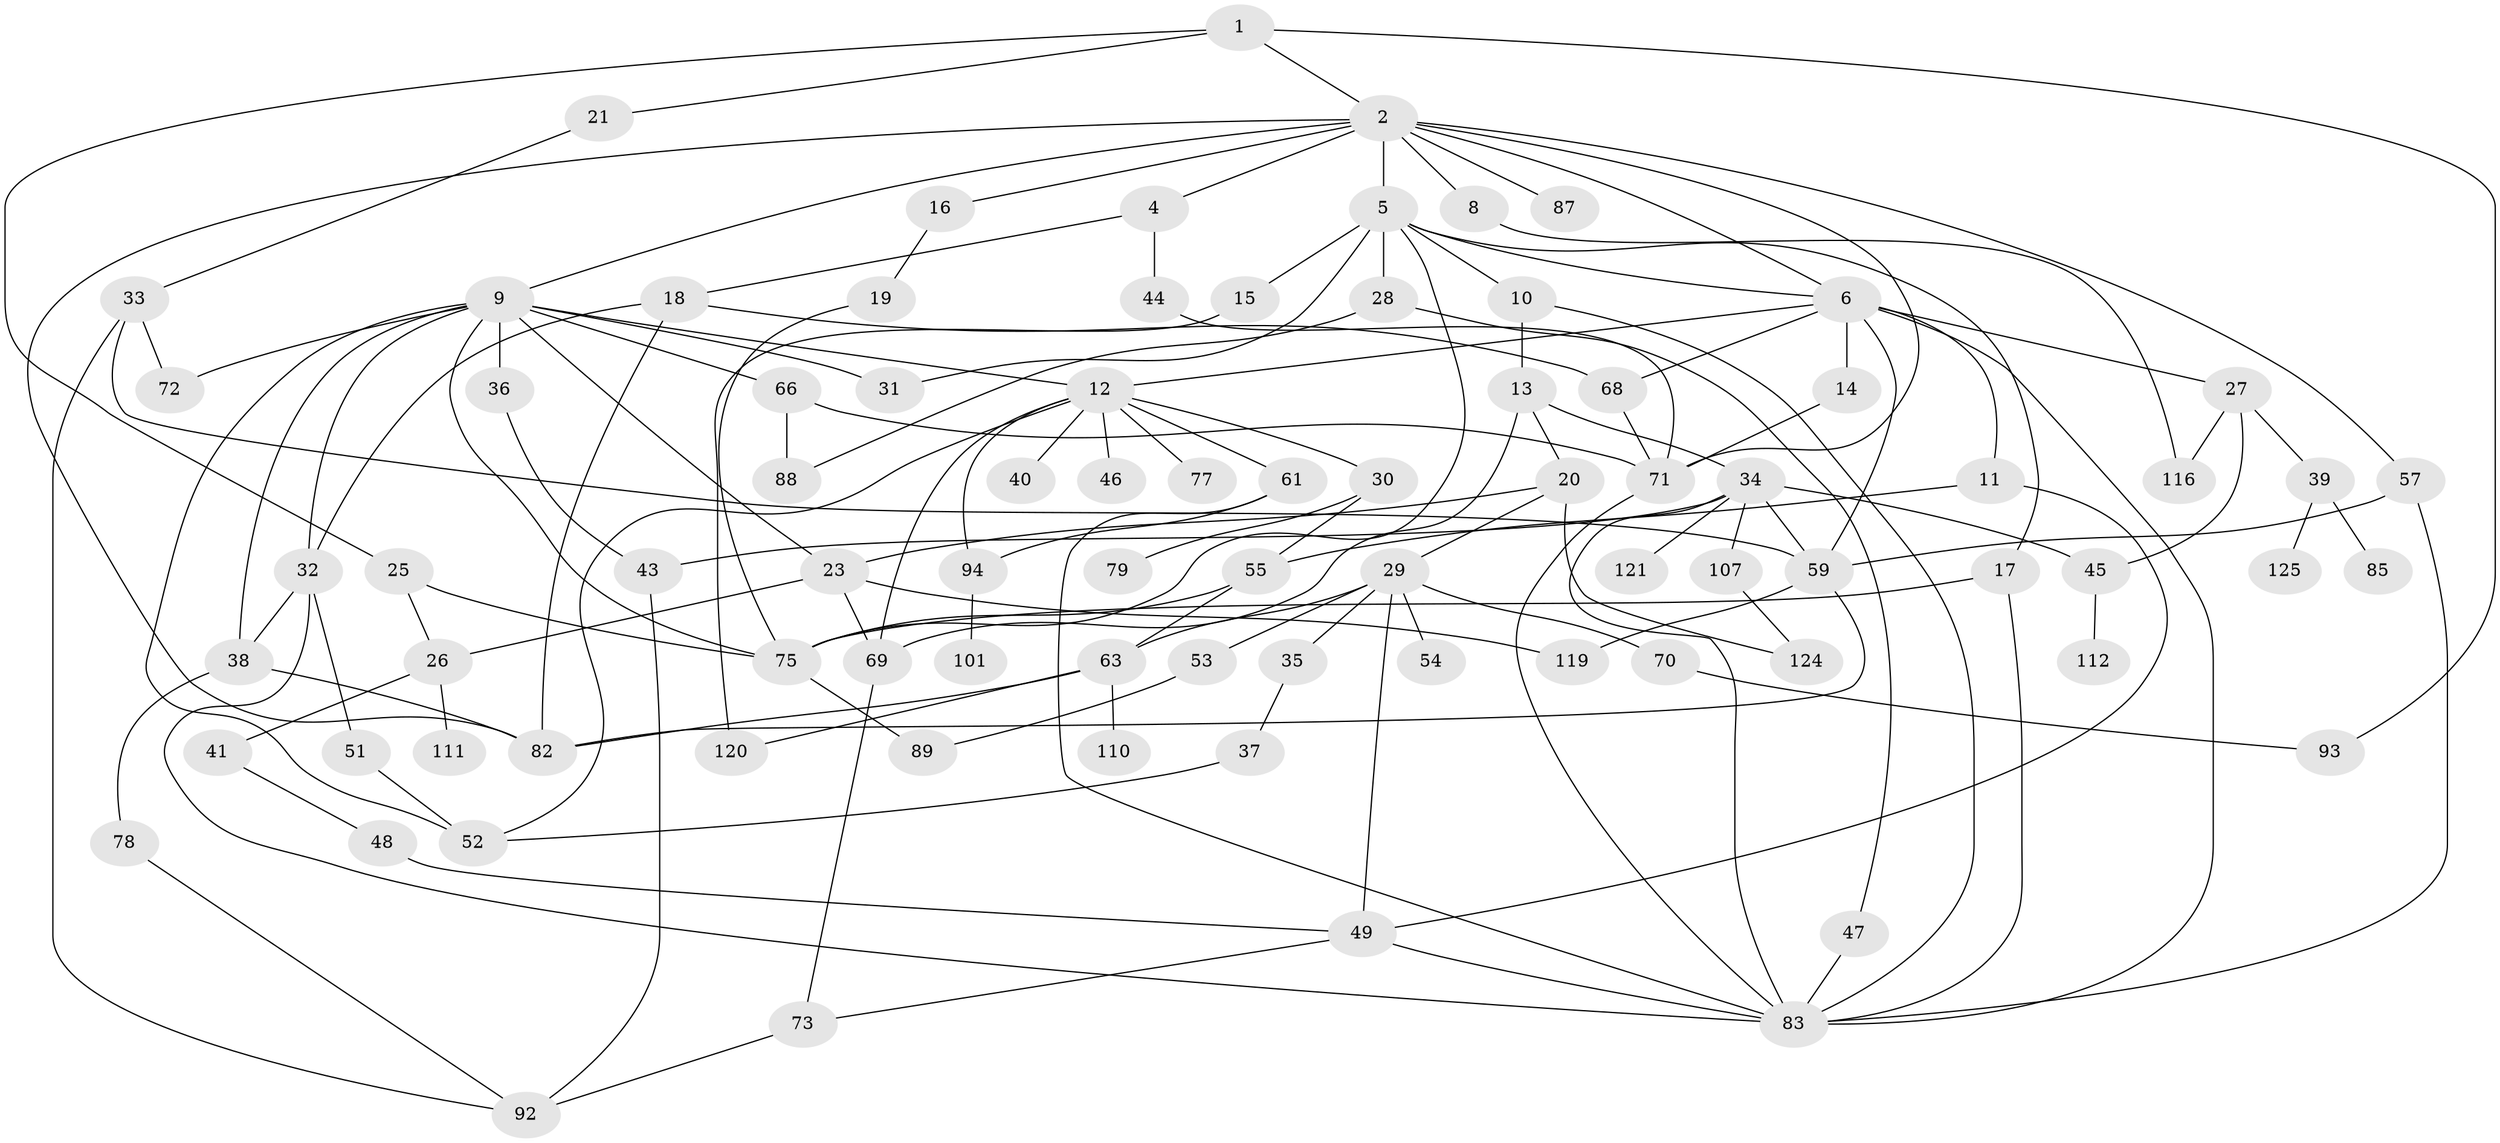 // original degree distribution, {4: 0.136, 9: 0.008, 8: 0.024, 2: 0.296, 7: 0.016, 3: 0.288, 6: 0.032, 5: 0.04, 1: 0.16}
// Generated by graph-tools (version 1.1) at 2025/41/03/06/25 10:41:28]
// undirected, 84 vertices, 140 edges
graph export_dot {
graph [start="1"]
  node [color=gray90,style=filled];
  1 [super="+7"];
  2 [super="+3"];
  4 [super="+74"];
  5 [super="+86"];
  6 [super="+100"];
  8 [super="+114"];
  9 [super="+22"];
  10;
  11 [super="+56"];
  12 [super="+109"];
  13 [super="+117"];
  14;
  15 [super="+50"];
  16 [super="+60"];
  17 [super="+62"];
  18 [super="+24"];
  19 [super="+67"];
  20;
  21;
  23 [super="+58"];
  25 [super="+90"];
  26 [super="+76"];
  27;
  28;
  29;
  30;
  31;
  32 [super="+99"];
  33 [super="+123"];
  34 [super="+42"];
  35 [super="+113"];
  36;
  37;
  38 [super="+80"];
  39 [super="+97"];
  40;
  41;
  43 [super="+64"];
  44;
  45 [super="+65"];
  46;
  47;
  48 [super="+115"];
  49 [super="+95"];
  51;
  52 [super="+98"];
  53 [super="+102"];
  54;
  55;
  57 [super="+91"];
  59 [super="+104"];
  61;
  63 [super="+105"];
  66;
  68 [super="+96"];
  69 [super="+122"];
  70 [super="+118"];
  71 [super="+106"];
  72;
  73;
  75 [super="+81"];
  77;
  78;
  79;
  82 [super="+103"];
  83 [super="+84"];
  85;
  87;
  88;
  89;
  92 [super="+108"];
  93;
  94;
  101;
  107;
  110;
  111;
  112;
  116;
  119;
  120;
  121;
  124;
  125;
  1 -- 2;
  1 -- 21;
  1 -- 93;
  1 -- 25;
  2 -- 5;
  2 -- 9;
  2 -- 4;
  2 -- 8;
  2 -- 16;
  2 -- 87;
  2 -- 57;
  2 -- 82;
  2 -- 6;
  2 -- 71;
  4 -- 18;
  4 -- 44;
  5 -- 6;
  5 -- 10;
  5 -- 15;
  5 -- 17;
  5 -- 28 [weight=2];
  5 -- 31;
  5 -- 75;
  6 -- 11;
  6 -- 14;
  6 -- 27;
  6 -- 68;
  6 -- 83;
  6 -- 59;
  6 -- 12;
  8 -- 116;
  9 -- 12;
  9 -- 38;
  9 -- 66;
  9 -- 72;
  9 -- 32;
  9 -- 36;
  9 -- 52;
  9 -- 23;
  9 -- 75;
  9 -- 31;
  10 -- 13;
  10 -- 83;
  11 -- 49;
  11 -- 55;
  12 -- 30;
  12 -- 40;
  12 -- 46;
  12 -- 61;
  12 -- 77;
  12 -- 52;
  12 -- 94;
  12 -- 69;
  13 -- 20;
  13 -- 34;
  13 -- 69;
  14 -- 71;
  15 -- 120;
  16 -- 19;
  17 -- 75;
  17 -- 83;
  18 -- 32;
  18 -- 68;
  18 -- 82;
  19 -- 75;
  20 -- 23;
  20 -- 29;
  20 -- 124;
  21 -- 33;
  23 -- 69;
  23 -- 119;
  23 -- 26;
  25 -- 26;
  25 -- 75;
  26 -- 41;
  26 -- 111;
  27 -- 39;
  27 -- 116;
  27 -- 45;
  28 -- 47;
  28 -- 88;
  29 -- 35 [weight=2];
  29 -- 49;
  29 -- 53;
  29 -- 54;
  29 -- 70;
  29 -- 63;
  30 -- 55;
  30 -- 79;
  32 -- 51;
  32 -- 38;
  32 -- 83;
  33 -- 72;
  33 -- 59;
  33 -- 92;
  34 -- 45;
  34 -- 59;
  34 -- 107;
  34 -- 121;
  34 -- 83;
  34 -- 43;
  35 -- 37;
  36 -- 43;
  37 -- 52;
  38 -- 78;
  38 -- 82;
  39 -- 85;
  39 -- 125;
  41 -- 48;
  43 -- 92;
  44 -- 71;
  45 -- 112;
  47 -- 83;
  48 -- 49;
  49 -- 83;
  49 -- 73;
  51 -- 52;
  53 -- 89;
  55 -- 63;
  55 -- 75;
  57 -- 59;
  57 -- 83;
  59 -- 119;
  59 -- 82;
  61 -- 94;
  61 -- 83;
  63 -- 110;
  63 -- 120;
  63 -- 82;
  66 -- 71;
  66 -- 88;
  68 -- 71;
  69 -- 73;
  70 -- 93;
  71 -- 83;
  73 -- 92;
  75 -- 89;
  78 -- 92;
  94 -- 101;
  107 -- 124;
}
